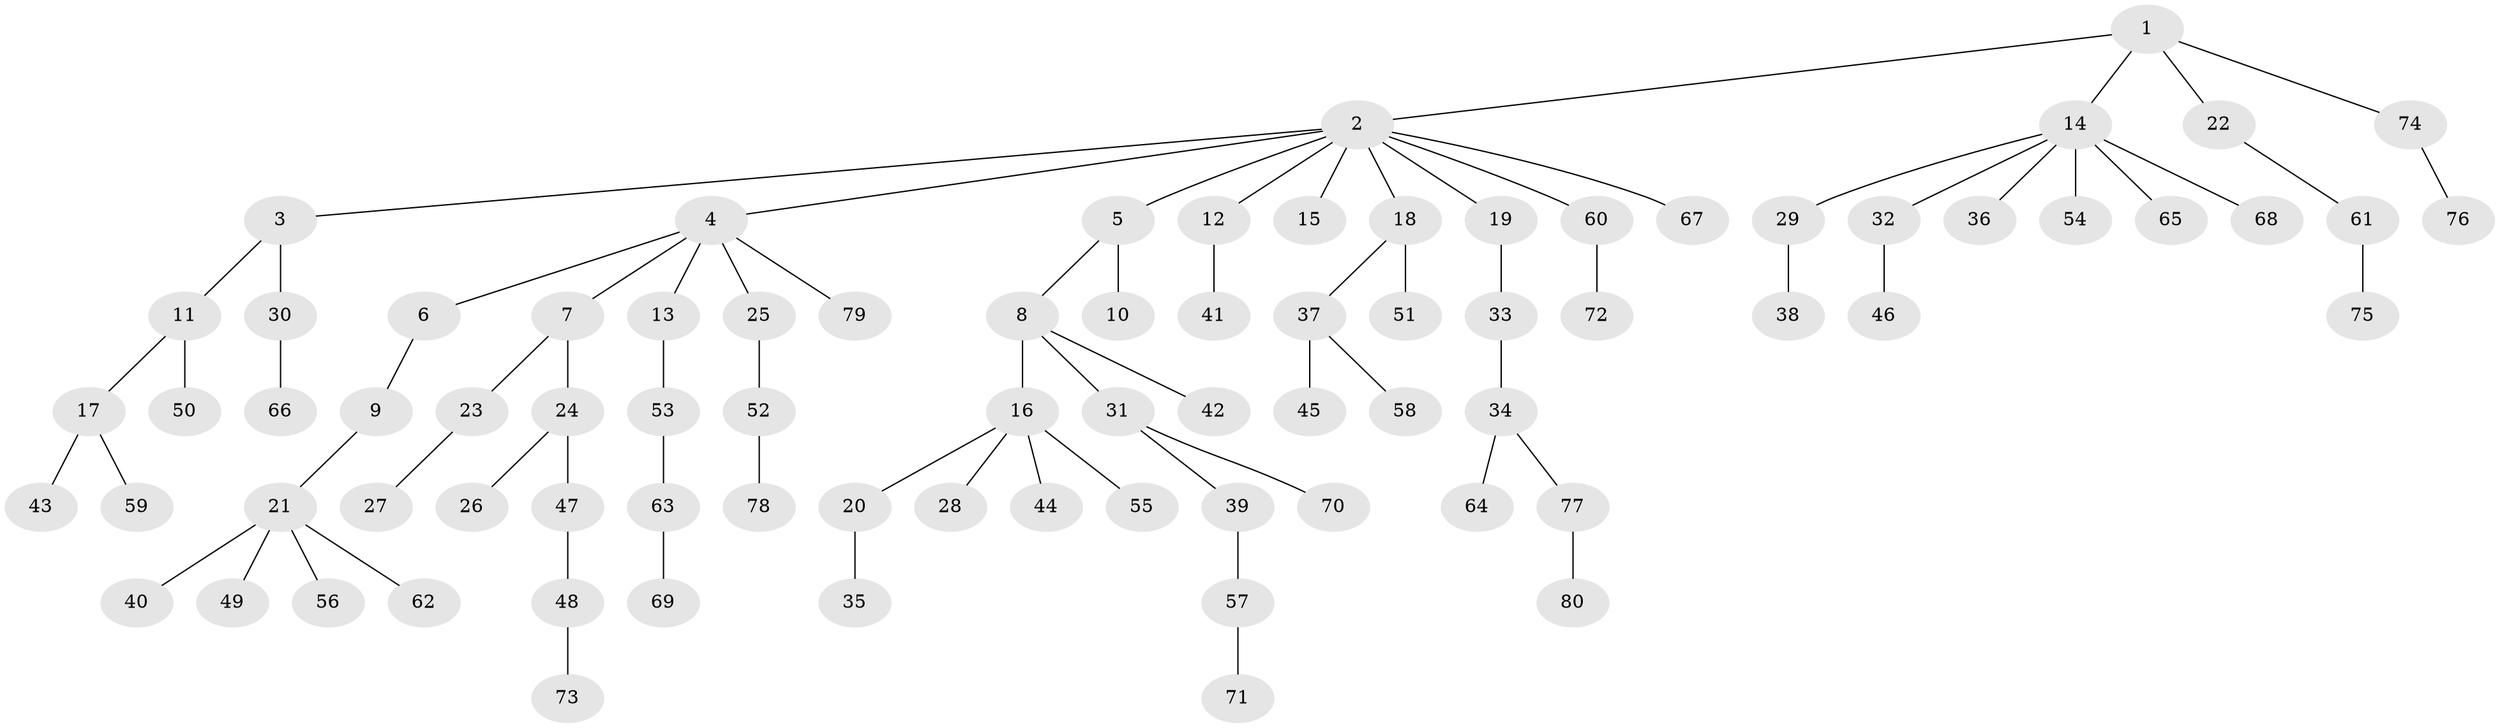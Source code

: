 // coarse degree distribution, {4: 0.05660377358490566, 11: 0.018867924528301886, 6: 0.03773584905660377, 2: 0.18867924528301888, 3: 0.03773584905660377, 5: 0.03773584905660377, 1: 0.6226415094339622}
// Generated by graph-tools (version 1.1) at 2025/24/03/03/25 07:24:09]
// undirected, 80 vertices, 79 edges
graph export_dot {
graph [start="1"]
  node [color=gray90,style=filled];
  1;
  2;
  3;
  4;
  5;
  6;
  7;
  8;
  9;
  10;
  11;
  12;
  13;
  14;
  15;
  16;
  17;
  18;
  19;
  20;
  21;
  22;
  23;
  24;
  25;
  26;
  27;
  28;
  29;
  30;
  31;
  32;
  33;
  34;
  35;
  36;
  37;
  38;
  39;
  40;
  41;
  42;
  43;
  44;
  45;
  46;
  47;
  48;
  49;
  50;
  51;
  52;
  53;
  54;
  55;
  56;
  57;
  58;
  59;
  60;
  61;
  62;
  63;
  64;
  65;
  66;
  67;
  68;
  69;
  70;
  71;
  72;
  73;
  74;
  75;
  76;
  77;
  78;
  79;
  80;
  1 -- 2;
  1 -- 14;
  1 -- 22;
  1 -- 74;
  2 -- 3;
  2 -- 4;
  2 -- 5;
  2 -- 12;
  2 -- 15;
  2 -- 18;
  2 -- 19;
  2 -- 60;
  2 -- 67;
  3 -- 11;
  3 -- 30;
  4 -- 6;
  4 -- 7;
  4 -- 13;
  4 -- 25;
  4 -- 79;
  5 -- 8;
  5 -- 10;
  6 -- 9;
  7 -- 23;
  7 -- 24;
  8 -- 16;
  8 -- 31;
  8 -- 42;
  9 -- 21;
  11 -- 17;
  11 -- 50;
  12 -- 41;
  13 -- 53;
  14 -- 29;
  14 -- 32;
  14 -- 36;
  14 -- 54;
  14 -- 65;
  14 -- 68;
  16 -- 20;
  16 -- 28;
  16 -- 44;
  16 -- 55;
  17 -- 43;
  17 -- 59;
  18 -- 37;
  18 -- 51;
  19 -- 33;
  20 -- 35;
  21 -- 40;
  21 -- 49;
  21 -- 56;
  21 -- 62;
  22 -- 61;
  23 -- 27;
  24 -- 26;
  24 -- 47;
  25 -- 52;
  29 -- 38;
  30 -- 66;
  31 -- 39;
  31 -- 70;
  32 -- 46;
  33 -- 34;
  34 -- 64;
  34 -- 77;
  37 -- 45;
  37 -- 58;
  39 -- 57;
  47 -- 48;
  48 -- 73;
  52 -- 78;
  53 -- 63;
  57 -- 71;
  60 -- 72;
  61 -- 75;
  63 -- 69;
  74 -- 76;
  77 -- 80;
}
